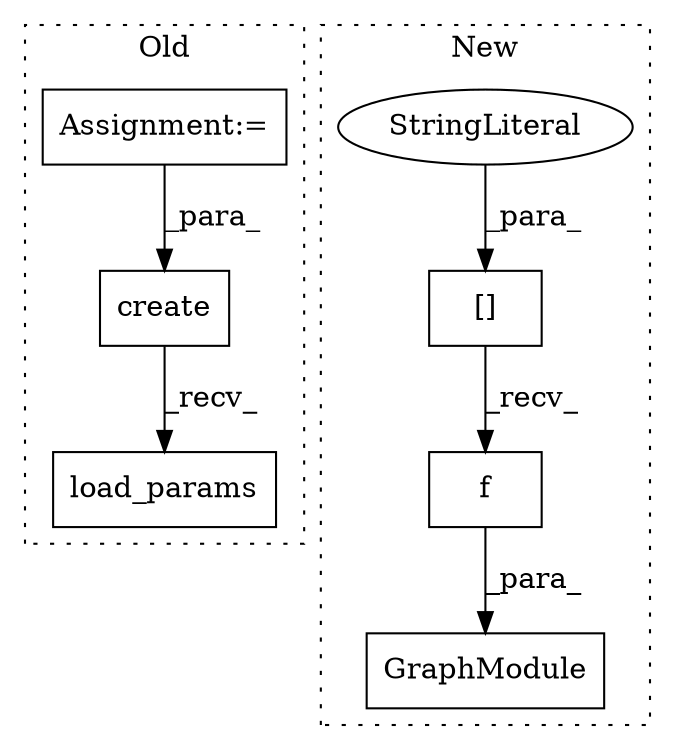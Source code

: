 digraph G {
subgraph cluster0 {
1 [label="load_params" a="32" s="2322,2347" l="12,1" shape="box"];
5 [label="create" a="32" s="2275,2308" l="7,1" shape="box"];
7 [label="Assignment:=" a="7" s="1986" l="1" shape="box"];
label = "Old";
style="dotted";
}
subgraph cluster1 {
2 [label="[]" a="2" s="1280,1293" l="4,1" shape="box"];
3 [label="f" a="32" s="1295,1300" l="2,1" shape="box"];
4 [label="GraphModule" a="32" s="1268,1301" l="12,1" shape="box"];
6 [label="StringLiteral" a="45" s="1284" l="9" shape="ellipse"];
label = "New";
style="dotted";
}
2 -> 3 [label="_recv_"];
3 -> 4 [label="_para_"];
5 -> 1 [label="_recv_"];
6 -> 2 [label="_para_"];
7 -> 5 [label="_para_"];
}